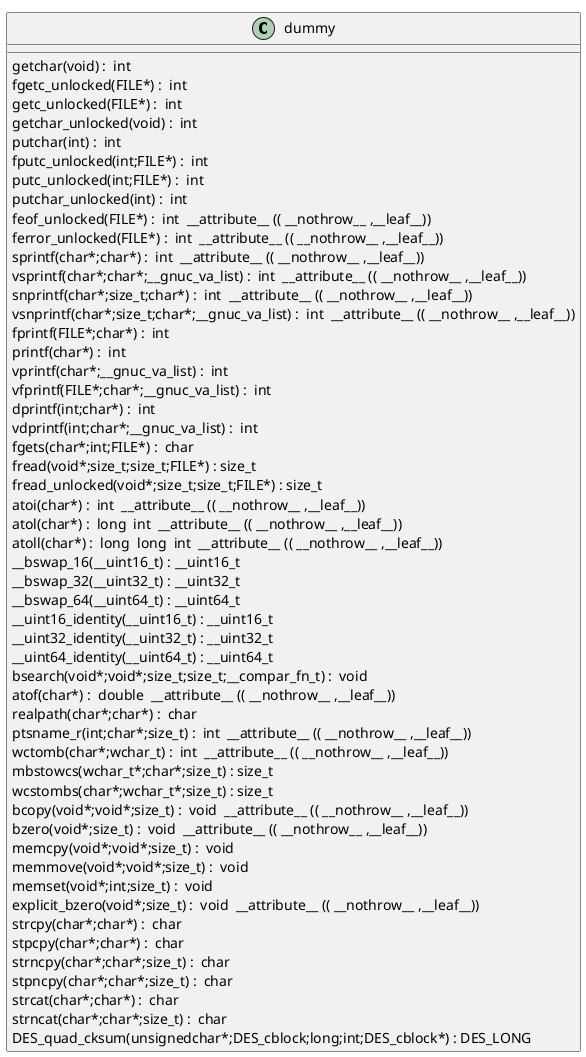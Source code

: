 @startuml
!pragma layout smetana
class dummy {
getchar(void) :  int  [[[./../../.././qc/crypto/des/qud_cksm.c.html#903]]]
fgetc_unlocked(FILE*) :  int  [[[./../../.././qc/crypto/des/qud_cksm.c.html#912]]]
getc_unlocked(FILE*) :  int  [[[./../../.././qc/crypto/des/qud_cksm.c.html#922]]]
getchar_unlocked(void) :  int  [[[./../../.././qc/crypto/des/qud_cksm.c.html#929]]]
putchar(int) :  int  [[[./../../.././qc/crypto/des/qud_cksm.c.html#938]]]
fputc_unlocked(int;FILE*) :  int  [[[./../../.././qc/crypto/des/qud_cksm.c.html#947]]]
putc_unlocked(int;FILE*) :  int  [[[./../../.././qc/crypto/des/qud_cksm.c.html#957]]]
putchar_unlocked(int) :  int  [[[./../../.././qc/crypto/des/qud_cksm.c.html#964]]]
feof_unlocked(FILE*) :  int  __attribute__ (( __nothrow__ ,__leaf__)) [[[./../../.././qc/crypto/des/qud_cksm.c.html#970]]]
ferror_unlocked(FILE*) :  int  __attribute__ (( __nothrow__ ,__leaf__)) [[[./../../.././qc/crypto/des/qud_cksm.c.html#977]]]
sprintf(char*;char*) :  int  __attribute__ (( __nothrow__ ,__leaf__)) [[[./../../.././qc/crypto/des/qud_cksm.c.html#996]]]
vsprintf(char*;char*;__gnuc_va_list) :  int  __attribute__ (( __nothrow__ ,__leaf__)) [[[./../../.././qc/crypto/des/qud_cksm.c.html#1009]]]
snprintf(char*;size_t;char*) :  int  __attribute__ (( __nothrow__ ,__leaf__)) [[[./../../.././qc/crypto/des/qud_cksm.c.html#1028]]]
vsnprintf(char*;size_t;char*;__gnuc_va_list) :  int  __attribute__ (( __nothrow__ ,__leaf__)) [[[./../../.././qc/crypto/des/qud_cksm.c.html#1042]]]
fprintf(FILE*;char*) :  int  [[[./../../.././qc/crypto/des/qud_cksm.c.html#1063]]]
printf(char*) :  int  [[[./../../.././qc/crypto/des/qud_cksm.c.html#1070]]]
vprintf(char*;__gnuc_va_list) :  int  [[[./../../.././qc/crypto/des/qud_cksm.c.html#1082]]]
vfprintf(FILE*;char*;__gnuc_va_list) :  int  [[[./../../.././qc/crypto/des/qud_cksm.c.html#1092]]]
dprintf(int;char*) :  int  [[[./../../.././qc/crypto/des/qud_cksm.c.html#1107]]]
vdprintf(int;char*;__gnuc_va_list) :  int  [[[./../../.././qc/crypto/des/qud_cksm.c.html#1118]]]
fgets(char*;int;FILE*) :  char  [[[./../../.././qc/crypto/des/qud_cksm.c.html#1137]]]
fread(void*;size_t;size_t;FILE*) : size_t [[[./../../.././qc/crypto/des/qud_cksm.c.html#1163]]]
fread_unlocked(void*;size_t;size_t;FILE*) : size_t [[[./../../.././qc/crypto/des/qud_cksm.c.html#1190]]]
atoi(char*) :  int  __attribute__ (( __nothrow__ ,__leaf__)) [[[./../../.././qc/crypto/des/qud_cksm.c.html#1350]]]
atol(char*) :  long  int  __attribute__ (( __nothrow__ ,__leaf__)) [[[./../../.././qc/crypto/des/qud_cksm.c.html#1355]]]
atoll(char*) :  long  long  int  __attribute__ (( __nothrow__ ,__leaf__)) [[[./../../.././qc/crypto/des/qud_cksm.c.html#1362]]]
__bswap_16(__uint16_t) : __uint16_t [[[./../../.././qc/crypto/des/qud_cksm.c.html#1509]]]
__bswap_32(__uint32_t) : __uint32_t [[[./../../.././qc/crypto/des/qud_cksm.c.html#1524]]]
__bswap_64(__uint64_t) : __uint64_t [[[./../../.././qc/crypto/des/qud_cksm.c.html#1534]]]
__uint16_identity(__uint16_t) : __uint16_t [[[./../../.././qc/crypto/des/qud_cksm.c.html#1546]]]
__uint32_identity(__uint32_t) : __uint32_t [[[./../../.././qc/crypto/des/qud_cksm.c.html#1552]]]
__uint64_identity(__uint64_t) : __uint64_t [[[./../../.././qc/crypto/des/qud_cksm.c.html#1558]]]
bsearch(void*;void*;size_t;size_t;__compar_fn_t) :  void  [[[./../../.././qc/crypto/des/qud_cksm.c.html#2226]]]
atof(char*) :  double  __attribute__ (( __nothrow__ ,__leaf__)) [[[./../../.././qc/crypto/des/qud_cksm.c.html#1]]]
realpath(char*;char*) :  char  [[[./../../.././qc/crypto/des/qud_cksm.c.html#1]]]
ptsname_r(int;char*;size_t) :  int  __attribute__ (( __nothrow__ ,__leaf__)) [[[./../../.././qc/crypto/des/qud_cksm.c.html#1]]]
wctomb(char*;wchar_t) :  int  __attribute__ (( __nothrow__ ,__leaf__)) [[[./../../.././qc/crypto/des/qud_cksm.c.html#1]]]
mbstowcs(wchar_t*;char*;size_t) : size_t [[[./../../.././qc/crypto/des/qud_cksm.c.html#1]]]
wcstombs(char*;wchar_t*;size_t) : size_t [[[./../../.././qc/crypto/des/qud_cksm.c.html#1]]]
bcopy(void*;void*;size_t) :  void  __attribute__ (( __nothrow__ ,__leaf__)) [[[./../../.././qc/crypto/des/qud_cksm.c.html#1]]]
bzero(void*;size_t) :  void  __attribute__ (( __nothrow__ ,__leaf__)) [[[./../../.././qc/crypto/des/qud_cksm.c.html#1]]]
memcpy(void*;void*;size_t) :  void  [[[./../../.././qc/crypto/des/qud_cksm.c.html#1]]]
memmove(void*;void*;size_t) :  void  [[[./../../.././qc/crypto/des/qud_cksm.c.html#1]]]
memset(void*;int;size_t) :  void  [[[./../../.././qc/crypto/des/qud_cksm.c.html#1]]]
explicit_bzero(void*;size_t) :  void  __attribute__ (( __nothrow__ ,__leaf__)) [[[./../../.././qc/crypto/des/qud_cksm.c.html#1]]]
strcpy(char*;char*) :  char  [[[./../../.././qc/crypto/des/qud_cksm.c.html#1]]]
stpcpy(char*;char*) :  char  [[[./../../.././qc/crypto/des/qud_cksm.c.html#1]]]
strncpy(char*;char*;size_t) :  char  [[[./../../.././qc/crypto/des/qud_cksm.c.html#1]]]
stpncpy(char*;char*;size_t) :  char  [[[./../../.././qc/crypto/des/qud_cksm.c.html#1]]]
strcat(char*;char*) :  char  [[[./../../.././qc/crypto/des/qud_cksm.c.html#1]]]
strncat(char*;char*;size_t) :  char  [[[./../../.././qc/crypto/des/qud_cksm.c.html#1]]]
DES_quad_cksum(unsignedchar*;DES_cblock;long;int;DES_cblock*) : DES_LONG [[[./../../.././qc/crypto/des/qud_cksm.c.html#1]]]
} 
@enduml
